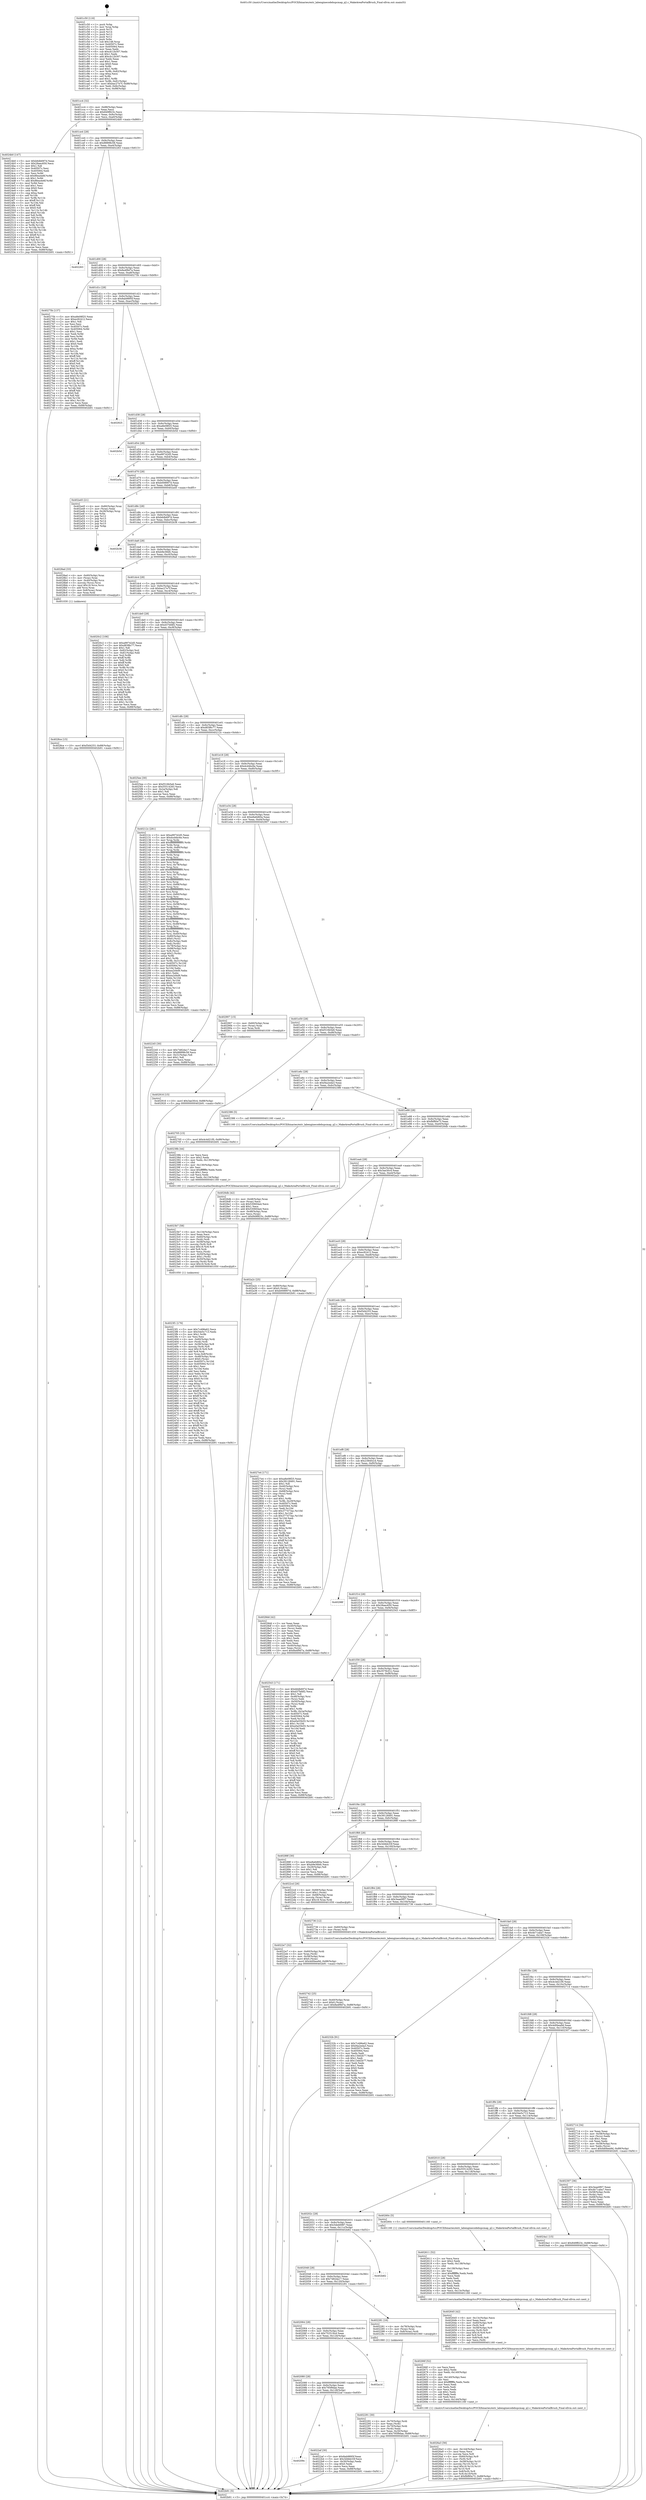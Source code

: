 digraph "0x401c50" {
  label = "0x401c50 (/mnt/c/Users/mathe/Desktop/tcc/POCII/binaries/extr_labenginecodebspcmap_q2.c_MakeAreaPortalBrush_Final-ollvm.out::main(0))"
  labelloc = "t"
  node[shape=record]

  Entry [label="",width=0.3,height=0.3,shape=circle,fillcolor=black,style=filled]
  "0x401cc4" [label="{
     0x401cc4 [32]\l
     | [instrs]\l
     &nbsp;&nbsp;0x401cc4 \<+6\>: mov -0x88(%rbp),%eax\l
     &nbsp;&nbsp;0x401cca \<+2\>: mov %eax,%ecx\l
     &nbsp;&nbsp;0x401ccc \<+6\>: sub $0x849f823c,%ecx\l
     &nbsp;&nbsp;0x401cd2 \<+6\>: mov %eax,-0x9c(%rbp)\l
     &nbsp;&nbsp;0x401cd8 \<+6\>: mov %ecx,-0xa0(%rbp)\l
     &nbsp;&nbsp;0x401cde \<+6\>: je 00000000004024b0 \<main+0x860\>\l
  }"]
  "0x4024b0" [label="{
     0x4024b0 [147]\l
     | [instrs]\l
     &nbsp;&nbsp;0x4024b0 \<+5\>: mov $0xb6db697d,%eax\l
     &nbsp;&nbsp;0x4024b5 \<+5\>: mov $0x28aec650,%ecx\l
     &nbsp;&nbsp;0x4024ba \<+2\>: mov $0x1,%dl\l
     &nbsp;&nbsp;0x4024bc \<+7\>: mov 0x40507c,%esi\l
     &nbsp;&nbsp;0x4024c3 \<+7\>: mov 0x405064,%edi\l
     &nbsp;&nbsp;0x4024ca \<+3\>: mov %esi,%r8d\l
     &nbsp;&nbsp;0x4024cd \<+7\>: sub $0x86ea4e6f,%r8d\l
     &nbsp;&nbsp;0x4024d4 \<+4\>: sub $0x1,%r8d\l
     &nbsp;&nbsp;0x4024d8 \<+7\>: add $0x86ea4e6f,%r8d\l
     &nbsp;&nbsp;0x4024df \<+4\>: imul %r8d,%esi\l
     &nbsp;&nbsp;0x4024e3 \<+3\>: and $0x1,%esi\l
     &nbsp;&nbsp;0x4024e6 \<+3\>: cmp $0x0,%esi\l
     &nbsp;&nbsp;0x4024e9 \<+4\>: sete %r9b\l
     &nbsp;&nbsp;0x4024ed \<+3\>: cmp $0xa,%edi\l
     &nbsp;&nbsp;0x4024f0 \<+4\>: setl %r10b\l
     &nbsp;&nbsp;0x4024f4 \<+3\>: mov %r9b,%r11b\l
     &nbsp;&nbsp;0x4024f7 \<+4\>: xor $0xff,%r11b\l
     &nbsp;&nbsp;0x4024fb \<+3\>: mov %r10b,%bl\l
     &nbsp;&nbsp;0x4024fe \<+3\>: xor $0xff,%bl\l
     &nbsp;&nbsp;0x402501 \<+3\>: xor $0x0,%dl\l
     &nbsp;&nbsp;0x402504 \<+3\>: mov %r11b,%r14b\l
     &nbsp;&nbsp;0x402507 \<+4\>: and $0x0,%r14b\l
     &nbsp;&nbsp;0x40250b \<+3\>: and %dl,%r9b\l
     &nbsp;&nbsp;0x40250e \<+3\>: mov %bl,%r15b\l
     &nbsp;&nbsp;0x402511 \<+4\>: and $0x0,%r15b\l
     &nbsp;&nbsp;0x402515 \<+3\>: and %dl,%r10b\l
     &nbsp;&nbsp;0x402518 \<+3\>: or %r9b,%r14b\l
     &nbsp;&nbsp;0x40251b \<+3\>: or %r10b,%r15b\l
     &nbsp;&nbsp;0x40251e \<+3\>: xor %r15b,%r14b\l
     &nbsp;&nbsp;0x402521 \<+3\>: or %bl,%r11b\l
     &nbsp;&nbsp;0x402524 \<+4\>: xor $0xff,%r11b\l
     &nbsp;&nbsp;0x402528 \<+3\>: or $0x0,%dl\l
     &nbsp;&nbsp;0x40252b \<+3\>: and %dl,%r11b\l
     &nbsp;&nbsp;0x40252e \<+3\>: or %r11b,%r14b\l
     &nbsp;&nbsp;0x402531 \<+4\>: test $0x1,%r14b\l
     &nbsp;&nbsp;0x402535 \<+3\>: cmovne %ecx,%eax\l
     &nbsp;&nbsp;0x402538 \<+6\>: mov %eax,-0x88(%rbp)\l
     &nbsp;&nbsp;0x40253e \<+5\>: jmp 0000000000402b91 \<main+0xf41\>\l
  }"]
  "0x401ce4" [label="{
     0x401ce4 [28]\l
     | [instrs]\l
     &nbsp;&nbsp;0x401ce4 \<+5\>: jmp 0000000000401ce9 \<main+0x99\>\l
     &nbsp;&nbsp;0x401ce9 \<+6\>: mov -0x9c(%rbp),%eax\l
     &nbsp;&nbsp;0x401cef \<+5\>: sub $0x88898c58,%eax\l
     &nbsp;&nbsp;0x401cf4 \<+6\>: mov %eax,-0xa4(%rbp)\l
     &nbsp;&nbsp;0x401cfa \<+6\>: je 0000000000402263 \<main+0x613\>\l
  }"]
  Exit [label="",width=0.3,height=0.3,shape=circle,fillcolor=black,style=filled,peripheries=2]
  "0x402263" [label="{
     0x402263\l
  }", style=dashed]
  "0x401d00" [label="{
     0x401d00 [28]\l
     | [instrs]\l
     &nbsp;&nbsp;0x401d00 \<+5\>: jmp 0000000000401d05 \<main+0xb5\>\l
     &nbsp;&nbsp;0x401d05 \<+6\>: mov -0x9c(%rbp),%eax\l
     &nbsp;&nbsp;0x401d0b \<+5\>: sub $0x8a4f9d7a,%eax\l
     &nbsp;&nbsp;0x401d10 \<+6\>: mov %eax,-0xa8(%rbp)\l
     &nbsp;&nbsp;0x401d16 \<+6\>: je 000000000040275b \<main+0xb0b\>\l
  }"]
  "0x402916" [label="{
     0x402916 [15]\l
     | [instrs]\l
     &nbsp;&nbsp;0x402916 \<+10\>: movl $0x3ae30c4,-0x88(%rbp)\l
     &nbsp;&nbsp;0x402920 \<+5\>: jmp 0000000000402b91 \<main+0xf41\>\l
  }"]
  "0x40275b" [label="{
     0x40275b [137]\l
     | [instrs]\l
     &nbsp;&nbsp;0x40275b \<+5\>: mov $0xa8e08f25,%eax\l
     &nbsp;&nbsp;0x402760 \<+5\>: mov $0xec82412,%ecx\l
     &nbsp;&nbsp;0x402765 \<+2\>: mov $0x1,%dl\l
     &nbsp;&nbsp;0x402767 \<+2\>: xor %esi,%esi\l
     &nbsp;&nbsp;0x402769 \<+7\>: mov 0x40507c,%edi\l
     &nbsp;&nbsp;0x402770 \<+8\>: mov 0x405064,%r8d\l
     &nbsp;&nbsp;0x402778 \<+3\>: sub $0x1,%esi\l
     &nbsp;&nbsp;0x40277b \<+3\>: mov %edi,%r9d\l
     &nbsp;&nbsp;0x40277e \<+3\>: add %esi,%r9d\l
     &nbsp;&nbsp;0x402781 \<+4\>: imul %r9d,%edi\l
     &nbsp;&nbsp;0x402785 \<+3\>: and $0x1,%edi\l
     &nbsp;&nbsp;0x402788 \<+3\>: cmp $0x0,%edi\l
     &nbsp;&nbsp;0x40278b \<+4\>: sete %r10b\l
     &nbsp;&nbsp;0x40278f \<+4\>: cmp $0xa,%r8d\l
     &nbsp;&nbsp;0x402793 \<+4\>: setl %r11b\l
     &nbsp;&nbsp;0x402797 \<+3\>: mov %r10b,%bl\l
     &nbsp;&nbsp;0x40279a \<+3\>: xor $0xff,%bl\l
     &nbsp;&nbsp;0x40279d \<+3\>: mov %r11b,%r14b\l
     &nbsp;&nbsp;0x4027a0 \<+4\>: xor $0xff,%r14b\l
     &nbsp;&nbsp;0x4027a4 \<+3\>: xor $0x0,%dl\l
     &nbsp;&nbsp;0x4027a7 \<+3\>: mov %bl,%r15b\l
     &nbsp;&nbsp;0x4027aa \<+4\>: and $0x0,%r15b\l
     &nbsp;&nbsp;0x4027ae \<+3\>: and %dl,%r10b\l
     &nbsp;&nbsp;0x4027b1 \<+3\>: mov %r14b,%r12b\l
     &nbsp;&nbsp;0x4027b4 \<+4\>: and $0x0,%r12b\l
     &nbsp;&nbsp;0x4027b8 \<+3\>: and %dl,%r11b\l
     &nbsp;&nbsp;0x4027bb \<+3\>: or %r10b,%r15b\l
     &nbsp;&nbsp;0x4027be \<+3\>: or %r11b,%r12b\l
     &nbsp;&nbsp;0x4027c1 \<+3\>: xor %r12b,%r15b\l
     &nbsp;&nbsp;0x4027c4 \<+3\>: or %r14b,%bl\l
     &nbsp;&nbsp;0x4027c7 \<+3\>: xor $0xff,%bl\l
     &nbsp;&nbsp;0x4027ca \<+3\>: or $0x0,%dl\l
     &nbsp;&nbsp;0x4027cd \<+2\>: and %dl,%bl\l
     &nbsp;&nbsp;0x4027cf \<+3\>: or %bl,%r15b\l
     &nbsp;&nbsp;0x4027d2 \<+4\>: test $0x1,%r15b\l
     &nbsp;&nbsp;0x4027d6 \<+3\>: cmovne %ecx,%eax\l
     &nbsp;&nbsp;0x4027d9 \<+6\>: mov %eax,-0x88(%rbp)\l
     &nbsp;&nbsp;0x4027df \<+5\>: jmp 0000000000402b91 \<main+0xf41\>\l
  }"]
  "0x401d1c" [label="{
     0x401d1c [28]\l
     | [instrs]\l
     &nbsp;&nbsp;0x401d1c \<+5\>: jmp 0000000000401d21 \<main+0xd1\>\l
     &nbsp;&nbsp;0x401d21 \<+6\>: mov -0x9c(%rbp),%eax\l
     &nbsp;&nbsp;0x401d27 \<+5\>: sub $0x8ab9895f,%eax\l
     &nbsp;&nbsp;0x401d2c \<+6\>: mov %eax,-0xac(%rbp)\l
     &nbsp;&nbsp;0x401d32 \<+6\>: je 0000000000402925 \<main+0xcd5\>\l
  }"]
  "0x4028ce" [label="{
     0x4028ce [15]\l
     | [instrs]\l
     &nbsp;&nbsp;0x4028ce \<+10\>: movl $0xf3d4253,-0x88(%rbp)\l
     &nbsp;&nbsp;0x4028d8 \<+5\>: jmp 0000000000402b91 \<main+0xf41\>\l
  }"]
  "0x402925" [label="{
     0x402925\l
  }", style=dashed]
  "0x401d38" [label="{
     0x401d38 [28]\l
     | [instrs]\l
     &nbsp;&nbsp;0x401d38 \<+5\>: jmp 0000000000401d3d \<main+0xed\>\l
     &nbsp;&nbsp;0x401d3d \<+6\>: mov -0x9c(%rbp),%eax\l
     &nbsp;&nbsp;0x401d43 \<+5\>: sub $0xa8e08f25,%eax\l
     &nbsp;&nbsp;0x401d48 \<+6\>: mov %eax,-0xb0(%rbp)\l
     &nbsp;&nbsp;0x401d4e \<+6\>: je 0000000000402b5d \<main+0xf0d\>\l
  }"]
  "0x402742" [label="{
     0x402742 [25]\l
     | [instrs]\l
     &nbsp;&nbsp;0x402742 \<+4\>: mov -0x40(%rbp),%rax\l
     &nbsp;&nbsp;0x402746 \<+6\>: movl $0x0,(%rax)\l
     &nbsp;&nbsp;0x40274c \<+10\>: movl $0x8a4f9d7a,-0x88(%rbp)\l
     &nbsp;&nbsp;0x402756 \<+5\>: jmp 0000000000402b91 \<main+0xf41\>\l
  }"]
  "0x402b5d" [label="{
     0x402b5d\l
  }", style=dashed]
  "0x401d54" [label="{
     0x401d54 [28]\l
     | [instrs]\l
     &nbsp;&nbsp;0x401d54 \<+5\>: jmp 0000000000401d59 \<main+0x109\>\l
     &nbsp;&nbsp;0x401d59 \<+6\>: mov -0x9c(%rbp),%eax\l
     &nbsp;&nbsp;0x401d5f \<+5\>: sub $0xa99742d5,%eax\l
     &nbsp;&nbsp;0x401d64 \<+6\>: mov %eax,-0xb4(%rbp)\l
     &nbsp;&nbsp;0x401d6a \<+6\>: je 0000000000402a5a \<main+0xe0a\>\l
  }"]
  "0x4026a3" [label="{
     0x4026a3 [56]\l
     | [instrs]\l
     &nbsp;&nbsp;0x4026a3 \<+6\>: mov -0x144(%rbp),%ecx\l
     &nbsp;&nbsp;0x4026a9 \<+3\>: imul %eax,%ecx\l
     &nbsp;&nbsp;0x4026ac \<+3\>: movslq %ecx,%r8\l
     &nbsp;&nbsp;0x4026af \<+4\>: mov -0x60(%rbp),%r9\l
     &nbsp;&nbsp;0x4026b3 \<+3\>: mov (%r9),%r9\l
     &nbsp;&nbsp;0x4026b6 \<+4\>: mov -0x58(%rbp),%r10\l
     &nbsp;&nbsp;0x4026ba \<+3\>: movslq (%r10),%r10\l
     &nbsp;&nbsp;0x4026bd \<+4\>: imul $0x18,%r10,%r10\l
     &nbsp;&nbsp;0x4026c1 \<+3\>: add %r10,%r9\l
     &nbsp;&nbsp;0x4026c4 \<+4\>: mov 0x8(%r9),%r9\l
     &nbsp;&nbsp;0x4026c8 \<+4\>: mov %r8,0x10(%r9)\l
     &nbsp;&nbsp;0x4026cc \<+10\>: movl $0xfbf80a73,-0x88(%rbp)\l
     &nbsp;&nbsp;0x4026d6 \<+5\>: jmp 0000000000402b91 \<main+0xf41\>\l
  }"]
  "0x402a5a" [label="{
     0x402a5a\l
  }", style=dashed]
  "0x401d70" [label="{
     0x401d70 [28]\l
     | [instrs]\l
     &nbsp;&nbsp;0x401d70 \<+5\>: jmp 0000000000401d75 \<main+0x125\>\l
     &nbsp;&nbsp;0x401d75 \<+6\>: mov -0x9c(%rbp),%eax\l
     &nbsp;&nbsp;0x401d7b \<+5\>: sub $0xb008907d,%eax\l
     &nbsp;&nbsp;0x401d80 \<+6\>: mov %eax,-0xb8(%rbp)\l
     &nbsp;&nbsp;0x401d86 \<+6\>: je 0000000000402a45 \<main+0xdf5\>\l
  }"]
  "0x40266f" [label="{
     0x40266f [52]\l
     | [instrs]\l
     &nbsp;&nbsp;0x40266f \<+2\>: xor %ecx,%ecx\l
     &nbsp;&nbsp;0x402671 \<+5\>: mov $0x2,%edx\l
     &nbsp;&nbsp;0x402676 \<+6\>: mov %edx,-0x140(%rbp)\l
     &nbsp;&nbsp;0x40267c \<+1\>: cltd\l
     &nbsp;&nbsp;0x40267d \<+6\>: mov -0x140(%rbp),%esi\l
     &nbsp;&nbsp;0x402683 \<+2\>: idiv %esi\l
     &nbsp;&nbsp;0x402685 \<+6\>: imul $0xfffffffe,%edx,%edx\l
     &nbsp;&nbsp;0x40268b \<+2\>: mov %ecx,%edi\l
     &nbsp;&nbsp;0x40268d \<+2\>: sub %edx,%edi\l
     &nbsp;&nbsp;0x40268f \<+2\>: mov %ecx,%edx\l
     &nbsp;&nbsp;0x402691 \<+3\>: sub $0x1,%edx\l
     &nbsp;&nbsp;0x402694 \<+2\>: add %edx,%edi\l
     &nbsp;&nbsp;0x402696 \<+2\>: sub %edi,%ecx\l
     &nbsp;&nbsp;0x402698 \<+6\>: mov %ecx,-0x144(%rbp)\l
     &nbsp;&nbsp;0x40269e \<+5\>: call 0000000000401160 \<next_i\>\l
     | [calls]\l
     &nbsp;&nbsp;0x401160 \{1\} (/mnt/c/Users/mathe/Desktop/tcc/POCII/binaries/extr_labenginecodebspcmap_q2.c_MakeAreaPortalBrush_Final-ollvm.out::next_i)\l
  }"]
  "0x402a45" [label="{
     0x402a45 [21]\l
     | [instrs]\l
     &nbsp;&nbsp;0x402a45 \<+4\>: mov -0x80(%rbp),%rax\l
     &nbsp;&nbsp;0x402a49 \<+2\>: mov (%rax),%eax\l
     &nbsp;&nbsp;0x402a4b \<+4\>: lea -0x28(%rbp),%rsp\l
     &nbsp;&nbsp;0x402a4f \<+1\>: pop %rbx\l
     &nbsp;&nbsp;0x402a50 \<+2\>: pop %r12\l
     &nbsp;&nbsp;0x402a52 \<+2\>: pop %r13\l
     &nbsp;&nbsp;0x402a54 \<+2\>: pop %r14\l
     &nbsp;&nbsp;0x402a56 \<+2\>: pop %r15\l
     &nbsp;&nbsp;0x402a58 \<+1\>: pop %rbp\l
     &nbsp;&nbsp;0x402a59 \<+1\>: ret\l
  }"]
  "0x401d8c" [label="{
     0x401d8c [28]\l
     | [instrs]\l
     &nbsp;&nbsp;0x401d8c \<+5\>: jmp 0000000000401d91 \<main+0x141\>\l
     &nbsp;&nbsp;0x401d91 \<+6\>: mov -0x9c(%rbp),%eax\l
     &nbsp;&nbsp;0x401d97 \<+5\>: sub $0xb6db697d,%eax\l
     &nbsp;&nbsp;0x401d9c \<+6\>: mov %eax,-0xbc(%rbp)\l
     &nbsp;&nbsp;0x401da2 \<+6\>: je 0000000000402b38 \<main+0xee8\>\l
  }"]
  "0x402645" [label="{
     0x402645 [42]\l
     | [instrs]\l
     &nbsp;&nbsp;0x402645 \<+6\>: mov -0x13c(%rbp),%ecx\l
     &nbsp;&nbsp;0x40264b \<+3\>: imul %eax,%ecx\l
     &nbsp;&nbsp;0x40264e \<+4\>: mov -0x60(%rbp),%r8\l
     &nbsp;&nbsp;0x402652 \<+3\>: mov (%r8),%r8\l
     &nbsp;&nbsp;0x402655 \<+4\>: mov -0x58(%rbp),%r9\l
     &nbsp;&nbsp;0x402659 \<+3\>: movslq (%r9),%r9\l
     &nbsp;&nbsp;0x40265c \<+4\>: imul $0x18,%r9,%r9\l
     &nbsp;&nbsp;0x402660 \<+3\>: add %r9,%r8\l
     &nbsp;&nbsp;0x402663 \<+4\>: mov 0x8(%r8),%r8\l
     &nbsp;&nbsp;0x402667 \<+3\>: mov %ecx,(%r8)\l
     &nbsp;&nbsp;0x40266a \<+5\>: call 0000000000401160 \<next_i\>\l
     | [calls]\l
     &nbsp;&nbsp;0x401160 \{1\} (/mnt/c/Users/mathe/Desktop/tcc/POCII/binaries/extr_labenginecodebspcmap_q2.c_MakeAreaPortalBrush_Final-ollvm.out::next_i)\l
  }"]
  "0x402b38" [label="{
     0x402b38\l
  }", style=dashed]
  "0x401da8" [label="{
     0x401da8 [28]\l
     | [instrs]\l
     &nbsp;&nbsp;0x401da8 \<+5\>: jmp 0000000000401dad \<main+0x15d\>\l
     &nbsp;&nbsp;0x401dad \<+6\>: mov -0x9c(%rbp),%eax\l
     &nbsp;&nbsp;0x401db3 \<+5\>: sub $0xb9e36bfc,%eax\l
     &nbsp;&nbsp;0x401db8 \<+6\>: mov %eax,-0xc0(%rbp)\l
     &nbsp;&nbsp;0x401dbe \<+6\>: je 00000000004028ad \<main+0xc5d\>\l
  }"]
  "0x402611" [label="{
     0x402611 [52]\l
     | [instrs]\l
     &nbsp;&nbsp;0x402611 \<+2\>: xor %ecx,%ecx\l
     &nbsp;&nbsp;0x402613 \<+5\>: mov $0x2,%edx\l
     &nbsp;&nbsp;0x402618 \<+6\>: mov %edx,-0x138(%rbp)\l
     &nbsp;&nbsp;0x40261e \<+1\>: cltd\l
     &nbsp;&nbsp;0x40261f \<+6\>: mov -0x138(%rbp),%esi\l
     &nbsp;&nbsp;0x402625 \<+2\>: idiv %esi\l
     &nbsp;&nbsp;0x402627 \<+6\>: imul $0xfffffffe,%edx,%edx\l
     &nbsp;&nbsp;0x40262d \<+2\>: mov %ecx,%edi\l
     &nbsp;&nbsp;0x40262f \<+2\>: sub %edx,%edi\l
     &nbsp;&nbsp;0x402631 \<+2\>: mov %ecx,%edx\l
     &nbsp;&nbsp;0x402633 \<+3\>: sub $0x1,%edx\l
     &nbsp;&nbsp;0x402636 \<+2\>: add %edx,%edi\l
     &nbsp;&nbsp;0x402638 \<+2\>: sub %edi,%ecx\l
     &nbsp;&nbsp;0x40263a \<+6\>: mov %ecx,-0x13c(%rbp)\l
     &nbsp;&nbsp;0x402640 \<+5\>: call 0000000000401160 \<next_i\>\l
     | [calls]\l
     &nbsp;&nbsp;0x401160 \{1\} (/mnt/c/Users/mathe/Desktop/tcc/POCII/binaries/extr_labenginecodebspcmap_q2.c_MakeAreaPortalBrush_Final-ollvm.out::next_i)\l
  }"]
  "0x4028ad" [label="{
     0x4028ad [33]\l
     | [instrs]\l
     &nbsp;&nbsp;0x4028ad \<+4\>: mov -0x60(%rbp),%rax\l
     &nbsp;&nbsp;0x4028b1 \<+3\>: mov (%rax),%rax\l
     &nbsp;&nbsp;0x4028b4 \<+4\>: mov -0x40(%rbp),%rcx\l
     &nbsp;&nbsp;0x4028b8 \<+3\>: movslq (%rcx),%rcx\l
     &nbsp;&nbsp;0x4028bb \<+4\>: imul $0x18,%rcx,%rcx\l
     &nbsp;&nbsp;0x4028bf \<+3\>: add %rcx,%rax\l
     &nbsp;&nbsp;0x4028c2 \<+4\>: mov 0x8(%rax),%rax\l
     &nbsp;&nbsp;0x4028c6 \<+3\>: mov %rax,%rdi\l
     &nbsp;&nbsp;0x4028c9 \<+5\>: call 0000000000401030 \<free@plt\>\l
     | [calls]\l
     &nbsp;&nbsp;0x401030 \{1\} (unknown)\l
  }"]
  "0x401dc4" [label="{
     0x401dc4 [28]\l
     | [instrs]\l
     &nbsp;&nbsp;0x401dc4 \<+5\>: jmp 0000000000401dc9 \<main+0x179\>\l
     &nbsp;&nbsp;0x401dc9 \<+6\>: mov -0x9c(%rbp),%eax\l
     &nbsp;&nbsp;0x401dcf \<+5\>: sub $0xbac27e7f,%eax\l
     &nbsp;&nbsp;0x401dd4 \<+6\>: mov %eax,-0xc4(%rbp)\l
     &nbsp;&nbsp;0x401dda \<+6\>: je 00000000004020c2 \<main+0x472\>\l
  }"]
  "0x4023f1" [label="{
     0x4023f1 [176]\l
     | [instrs]\l
     &nbsp;&nbsp;0x4023f1 \<+5\>: mov $0x7c496e62,%ecx\l
     &nbsp;&nbsp;0x4023f6 \<+5\>: mov $0x54e5c713,%edx\l
     &nbsp;&nbsp;0x4023fb \<+3\>: mov $0x1,%r9b\l
     &nbsp;&nbsp;0x4023fe \<+2\>: xor %esi,%esi\l
     &nbsp;&nbsp;0x402400 \<+4\>: mov -0x60(%rbp),%rdi\l
     &nbsp;&nbsp;0x402404 \<+3\>: mov (%rdi),%rdi\l
     &nbsp;&nbsp;0x402407 \<+4\>: mov -0x58(%rbp),%r8\l
     &nbsp;&nbsp;0x40240b \<+3\>: movslq (%r8),%r8\l
     &nbsp;&nbsp;0x40240e \<+4\>: imul $0x18,%r8,%r8\l
     &nbsp;&nbsp;0x402412 \<+3\>: add %r8,%rdi\l
     &nbsp;&nbsp;0x402415 \<+4\>: mov %rax,0x8(%rdi)\l
     &nbsp;&nbsp;0x402419 \<+4\>: mov -0x48(%rbp),%rax\l
     &nbsp;&nbsp;0x40241d \<+6\>: movl $0x0,(%rax)\l
     &nbsp;&nbsp;0x402423 \<+8\>: mov 0x40507c,%r10d\l
     &nbsp;&nbsp;0x40242b \<+8\>: mov 0x405064,%r11d\l
     &nbsp;&nbsp;0x402433 \<+3\>: sub $0x1,%esi\l
     &nbsp;&nbsp;0x402436 \<+3\>: mov %r10d,%ebx\l
     &nbsp;&nbsp;0x402439 \<+2\>: add %esi,%ebx\l
     &nbsp;&nbsp;0x40243b \<+4\>: imul %ebx,%r10d\l
     &nbsp;&nbsp;0x40243f \<+4\>: and $0x1,%r10d\l
     &nbsp;&nbsp;0x402443 \<+4\>: cmp $0x0,%r10d\l
     &nbsp;&nbsp;0x402447 \<+4\>: sete %r14b\l
     &nbsp;&nbsp;0x40244b \<+4\>: cmp $0xa,%r11d\l
     &nbsp;&nbsp;0x40244f \<+4\>: setl %r15b\l
     &nbsp;&nbsp;0x402453 \<+3\>: mov %r14b,%r12b\l
     &nbsp;&nbsp;0x402456 \<+4\>: xor $0xff,%r12b\l
     &nbsp;&nbsp;0x40245a \<+3\>: mov %r15b,%r13b\l
     &nbsp;&nbsp;0x40245d \<+4\>: xor $0xff,%r13b\l
     &nbsp;&nbsp;0x402461 \<+4\>: xor $0x1,%r9b\l
     &nbsp;&nbsp;0x402465 \<+3\>: mov %r12b,%al\l
     &nbsp;&nbsp;0x402468 \<+2\>: and $0xff,%al\l
     &nbsp;&nbsp;0x40246a \<+3\>: and %r9b,%r14b\l
     &nbsp;&nbsp;0x40246d \<+3\>: mov %r13b,%sil\l
     &nbsp;&nbsp;0x402470 \<+4\>: and $0xff,%sil\l
     &nbsp;&nbsp;0x402474 \<+3\>: and %r9b,%r15b\l
     &nbsp;&nbsp;0x402477 \<+3\>: or %r14b,%al\l
     &nbsp;&nbsp;0x40247a \<+3\>: or %r15b,%sil\l
     &nbsp;&nbsp;0x40247d \<+3\>: xor %sil,%al\l
     &nbsp;&nbsp;0x402480 \<+3\>: or %r13b,%r12b\l
     &nbsp;&nbsp;0x402483 \<+4\>: xor $0xff,%r12b\l
     &nbsp;&nbsp;0x402487 \<+4\>: or $0x1,%r9b\l
     &nbsp;&nbsp;0x40248b \<+3\>: and %r9b,%r12b\l
     &nbsp;&nbsp;0x40248e \<+3\>: or %r12b,%al\l
     &nbsp;&nbsp;0x402491 \<+2\>: test $0x1,%al\l
     &nbsp;&nbsp;0x402493 \<+3\>: cmovne %edx,%ecx\l
     &nbsp;&nbsp;0x402496 \<+6\>: mov %ecx,-0x88(%rbp)\l
     &nbsp;&nbsp;0x40249c \<+5\>: jmp 0000000000402b91 \<main+0xf41\>\l
  }"]
  "0x4020c2" [label="{
     0x4020c2 [106]\l
     | [instrs]\l
     &nbsp;&nbsp;0x4020c2 \<+5\>: mov $0xa99742d5,%eax\l
     &nbsp;&nbsp;0x4020c7 \<+5\>: mov $0xd83f6c77,%ecx\l
     &nbsp;&nbsp;0x4020cc \<+2\>: mov $0x1,%dl\l
     &nbsp;&nbsp;0x4020ce \<+7\>: mov -0x82(%rbp),%sil\l
     &nbsp;&nbsp;0x4020d5 \<+7\>: mov -0x81(%rbp),%dil\l
     &nbsp;&nbsp;0x4020dc \<+3\>: mov %sil,%r8b\l
     &nbsp;&nbsp;0x4020df \<+4\>: xor $0xff,%r8b\l
     &nbsp;&nbsp;0x4020e3 \<+3\>: mov %dil,%r9b\l
     &nbsp;&nbsp;0x4020e6 \<+4\>: xor $0xff,%r9b\l
     &nbsp;&nbsp;0x4020ea \<+3\>: xor $0x0,%dl\l
     &nbsp;&nbsp;0x4020ed \<+3\>: mov %r8b,%r10b\l
     &nbsp;&nbsp;0x4020f0 \<+4\>: and $0x0,%r10b\l
     &nbsp;&nbsp;0x4020f4 \<+3\>: and %dl,%sil\l
     &nbsp;&nbsp;0x4020f7 \<+3\>: mov %r9b,%r11b\l
     &nbsp;&nbsp;0x4020fa \<+4\>: and $0x0,%r11b\l
     &nbsp;&nbsp;0x4020fe \<+3\>: and %dl,%dil\l
     &nbsp;&nbsp;0x402101 \<+3\>: or %sil,%r10b\l
     &nbsp;&nbsp;0x402104 \<+3\>: or %dil,%r11b\l
     &nbsp;&nbsp;0x402107 \<+3\>: xor %r11b,%r10b\l
     &nbsp;&nbsp;0x40210a \<+3\>: or %r9b,%r8b\l
     &nbsp;&nbsp;0x40210d \<+4\>: xor $0xff,%r8b\l
     &nbsp;&nbsp;0x402111 \<+3\>: or $0x0,%dl\l
     &nbsp;&nbsp;0x402114 \<+3\>: and %dl,%r8b\l
     &nbsp;&nbsp;0x402117 \<+3\>: or %r8b,%r10b\l
     &nbsp;&nbsp;0x40211a \<+4\>: test $0x1,%r10b\l
     &nbsp;&nbsp;0x40211e \<+3\>: cmovne %ecx,%eax\l
     &nbsp;&nbsp;0x402121 \<+6\>: mov %eax,-0x88(%rbp)\l
     &nbsp;&nbsp;0x402127 \<+5\>: jmp 0000000000402b91 \<main+0xf41\>\l
  }"]
  "0x401de0" [label="{
     0x401de0 [28]\l
     | [instrs]\l
     &nbsp;&nbsp;0x401de0 \<+5\>: jmp 0000000000401de5 \<main+0x195\>\l
     &nbsp;&nbsp;0x401de5 \<+6\>: mov -0x9c(%rbp),%eax\l
     &nbsp;&nbsp;0x401deb \<+5\>: sub $0xd37bfdf2,%eax\l
     &nbsp;&nbsp;0x401df0 \<+6\>: mov %eax,-0xc8(%rbp)\l
     &nbsp;&nbsp;0x401df6 \<+6\>: je 00000000004025ee \<main+0x99e\>\l
  }"]
  "0x402b91" [label="{
     0x402b91 [5]\l
     | [instrs]\l
     &nbsp;&nbsp;0x402b91 \<+5\>: jmp 0000000000401cc4 \<main+0x74\>\l
  }"]
  "0x401c50" [label="{
     0x401c50 [116]\l
     | [instrs]\l
     &nbsp;&nbsp;0x401c50 \<+1\>: push %rbp\l
     &nbsp;&nbsp;0x401c51 \<+3\>: mov %rsp,%rbp\l
     &nbsp;&nbsp;0x401c54 \<+2\>: push %r15\l
     &nbsp;&nbsp;0x401c56 \<+2\>: push %r14\l
     &nbsp;&nbsp;0x401c58 \<+2\>: push %r13\l
     &nbsp;&nbsp;0x401c5a \<+2\>: push %r12\l
     &nbsp;&nbsp;0x401c5c \<+1\>: push %rbx\l
     &nbsp;&nbsp;0x401c5d \<+7\>: sub $0x148,%rsp\l
     &nbsp;&nbsp;0x401c64 \<+7\>: mov 0x40507c,%eax\l
     &nbsp;&nbsp;0x401c6b \<+7\>: mov 0x405064,%ecx\l
     &nbsp;&nbsp;0x401c72 \<+2\>: mov %eax,%edx\l
     &nbsp;&nbsp;0x401c74 \<+6\>: sub $0xcb12b307,%edx\l
     &nbsp;&nbsp;0x401c7a \<+3\>: sub $0x1,%edx\l
     &nbsp;&nbsp;0x401c7d \<+6\>: add $0xcb12b307,%edx\l
     &nbsp;&nbsp;0x401c83 \<+3\>: imul %edx,%eax\l
     &nbsp;&nbsp;0x401c86 \<+3\>: and $0x1,%eax\l
     &nbsp;&nbsp;0x401c89 \<+3\>: cmp $0x0,%eax\l
     &nbsp;&nbsp;0x401c8c \<+4\>: sete %r8b\l
     &nbsp;&nbsp;0x401c90 \<+4\>: and $0x1,%r8b\l
     &nbsp;&nbsp;0x401c94 \<+7\>: mov %r8b,-0x82(%rbp)\l
     &nbsp;&nbsp;0x401c9b \<+3\>: cmp $0xa,%ecx\l
     &nbsp;&nbsp;0x401c9e \<+4\>: setl %r8b\l
     &nbsp;&nbsp;0x401ca2 \<+4\>: and $0x1,%r8b\l
     &nbsp;&nbsp;0x401ca6 \<+7\>: mov %r8b,-0x81(%rbp)\l
     &nbsp;&nbsp;0x401cad \<+10\>: movl $0xbac27e7f,-0x88(%rbp)\l
     &nbsp;&nbsp;0x401cb7 \<+6\>: mov %edi,-0x8c(%rbp)\l
     &nbsp;&nbsp;0x401cbd \<+7\>: mov %rsi,-0x98(%rbp)\l
  }"]
  "0x4023b7" [label="{
     0x4023b7 [58]\l
     | [instrs]\l
     &nbsp;&nbsp;0x4023b7 \<+6\>: mov -0x134(%rbp),%ecx\l
     &nbsp;&nbsp;0x4023bd \<+3\>: imul %eax,%ecx\l
     &nbsp;&nbsp;0x4023c0 \<+4\>: mov -0x60(%rbp),%rdi\l
     &nbsp;&nbsp;0x4023c4 \<+3\>: mov (%rdi),%rdi\l
     &nbsp;&nbsp;0x4023c7 \<+4\>: mov -0x58(%rbp),%r8\l
     &nbsp;&nbsp;0x4023cb \<+3\>: movslq (%r8),%r8\l
     &nbsp;&nbsp;0x4023ce \<+4\>: imul $0x18,%r8,%r8\l
     &nbsp;&nbsp;0x4023d2 \<+3\>: add %r8,%rdi\l
     &nbsp;&nbsp;0x4023d5 \<+2\>: mov %ecx,(%rdi)\l
     &nbsp;&nbsp;0x4023d7 \<+4\>: mov -0x50(%rbp),%rdi\l
     &nbsp;&nbsp;0x4023db \<+6\>: movl $0x1,(%rdi)\l
     &nbsp;&nbsp;0x4023e1 \<+4\>: mov -0x50(%rbp),%rdi\l
     &nbsp;&nbsp;0x4023e5 \<+3\>: movslq (%rdi),%rdi\l
     &nbsp;&nbsp;0x4023e8 \<+4\>: imul $0x18,%rdi,%rdi\l
     &nbsp;&nbsp;0x4023ec \<+5\>: call 0000000000401050 \<malloc@plt\>\l
     | [calls]\l
     &nbsp;&nbsp;0x401050 \{1\} (unknown)\l
  }"]
  "0x4025ee" [label="{
     0x4025ee [30]\l
     | [instrs]\l
     &nbsp;&nbsp;0x4025ee \<+5\>: mov $0xf316b5e6,%eax\l
     &nbsp;&nbsp;0x4025f3 \<+5\>: mov $0x55514283,%ecx\l
     &nbsp;&nbsp;0x4025f8 \<+3\>: mov -0x2a(%rbp),%dl\l
     &nbsp;&nbsp;0x4025fb \<+3\>: test $0x1,%dl\l
     &nbsp;&nbsp;0x4025fe \<+3\>: cmovne %ecx,%eax\l
     &nbsp;&nbsp;0x402601 \<+6\>: mov %eax,-0x88(%rbp)\l
     &nbsp;&nbsp;0x402607 \<+5\>: jmp 0000000000402b91 \<main+0xf41\>\l
  }"]
  "0x401dfc" [label="{
     0x401dfc [28]\l
     | [instrs]\l
     &nbsp;&nbsp;0x401dfc \<+5\>: jmp 0000000000401e01 \<main+0x1b1\>\l
     &nbsp;&nbsp;0x401e01 \<+6\>: mov -0x9c(%rbp),%eax\l
     &nbsp;&nbsp;0x401e07 \<+5\>: sub $0xd83f6c77,%eax\l
     &nbsp;&nbsp;0x401e0c \<+6\>: mov %eax,-0xcc(%rbp)\l
     &nbsp;&nbsp;0x401e12 \<+6\>: je 000000000040212c \<main+0x4dc\>\l
  }"]
  "0x40238b" [label="{
     0x40238b [44]\l
     | [instrs]\l
     &nbsp;&nbsp;0x40238b \<+2\>: xor %ecx,%ecx\l
     &nbsp;&nbsp;0x40238d \<+5\>: mov $0x2,%edx\l
     &nbsp;&nbsp;0x402392 \<+6\>: mov %edx,-0x130(%rbp)\l
     &nbsp;&nbsp;0x402398 \<+1\>: cltd\l
     &nbsp;&nbsp;0x402399 \<+6\>: mov -0x130(%rbp),%esi\l
     &nbsp;&nbsp;0x40239f \<+2\>: idiv %esi\l
     &nbsp;&nbsp;0x4023a1 \<+6\>: imul $0xfffffffe,%edx,%edx\l
     &nbsp;&nbsp;0x4023a7 \<+3\>: sub $0x1,%ecx\l
     &nbsp;&nbsp;0x4023aa \<+2\>: sub %ecx,%edx\l
     &nbsp;&nbsp;0x4023ac \<+6\>: mov %edx,-0x134(%rbp)\l
     &nbsp;&nbsp;0x4023b2 \<+5\>: call 0000000000401160 \<next_i\>\l
     | [calls]\l
     &nbsp;&nbsp;0x401160 \{1\} (/mnt/c/Users/mathe/Desktop/tcc/POCII/binaries/extr_labenginecodebspcmap_q2.c_MakeAreaPortalBrush_Final-ollvm.out::next_i)\l
  }"]
  "0x40212c" [label="{
     0x40212c [281]\l
     | [instrs]\l
     &nbsp;&nbsp;0x40212c \<+5\>: mov $0xa99742d5,%eax\l
     &nbsp;&nbsp;0x402131 \<+5\>: mov $0xdcd4bc6e,%ecx\l
     &nbsp;&nbsp;0x402136 \<+3\>: mov %rsp,%rdx\l
     &nbsp;&nbsp;0x402139 \<+4\>: add $0xfffffffffffffff0,%rdx\l
     &nbsp;&nbsp;0x40213d \<+3\>: mov %rdx,%rsp\l
     &nbsp;&nbsp;0x402140 \<+4\>: mov %rdx,-0x80(%rbp)\l
     &nbsp;&nbsp;0x402144 \<+3\>: mov %rsp,%rdx\l
     &nbsp;&nbsp;0x402147 \<+4\>: add $0xfffffffffffffff0,%rdx\l
     &nbsp;&nbsp;0x40214b \<+3\>: mov %rdx,%rsp\l
     &nbsp;&nbsp;0x40214e \<+3\>: mov %rsp,%rsi\l
     &nbsp;&nbsp;0x402151 \<+4\>: add $0xfffffffffffffff0,%rsi\l
     &nbsp;&nbsp;0x402155 \<+3\>: mov %rsi,%rsp\l
     &nbsp;&nbsp;0x402158 \<+4\>: mov %rsi,-0x78(%rbp)\l
     &nbsp;&nbsp;0x40215c \<+3\>: mov %rsp,%rsi\l
     &nbsp;&nbsp;0x40215f \<+4\>: add $0xfffffffffffffff0,%rsi\l
     &nbsp;&nbsp;0x402163 \<+3\>: mov %rsi,%rsp\l
     &nbsp;&nbsp;0x402166 \<+4\>: mov %rsi,-0x70(%rbp)\l
     &nbsp;&nbsp;0x40216a \<+3\>: mov %rsp,%rsi\l
     &nbsp;&nbsp;0x40216d \<+4\>: add $0xfffffffffffffff0,%rsi\l
     &nbsp;&nbsp;0x402171 \<+3\>: mov %rsi,%rsp\l
     &nbsp;&nbsp;0x402174 \<+4\>: mov %rsi,-0x68(%rbp)\l
     &nbsp;&nbsp;0x402178 \<+3\>: mov %rsp,%rsi\l
     &nbsp;&nbsp;0x40217b \<+4\>: add $0xfffffffffffffff0,%rsi\l
     &nbsp;&nbsp;0x40217f \<+3\>: mov %rsi,%rsp\l
     &nbsp;&nbsp;0x402182 \<+4\>: mov %rsi,-0x60(%rbp)\l
     &nbsp;&nbsp;0x402186 \<+3\>: mov %rsp,%rsi\l
     &nbsp;&nbsp;0x402189 \<+4\>: add $0xfffffffffffffff0,%rsi\l
     &nbsp;&nbsp;0x40218d \<+3\>: mov %rsi,%rsp\l
     &nbsp;&nbsp;0x402190 \<+4\>: mov %rsi,-0x58(%rbp)\l
     &nbsp;&nbsp;0x402194 \<+3\>: mov %rsp,%rsi\l
     &nbsp;&nbsp;0x402197 \<+4\>: add $0xfffffffffffffff0,%rsi\l
     &nbsp;&nbsp;0x40219b \<+3\>: mov %rsi,%rsp\l
     &nbsp;&nbsp;0x40219e \<+4\>: mov %rsi,-0x50(%rbp)\l
     &nbsp;&nbsp;0x4021a2 \<+3\>: mov %rsp,%rsi\l
     &nbsp;&nbsp;0x4021a5 \<+4\>: add $0xfffffffffffffff0,%rsi\l
     &nbsp;&nbsp;0x4021a9 \<+3\>: mov %rsi,%rsp\l
     &nbsp;&nbsp;0x4021ac \<+4\>: mov %rsi,-0x48(%rbp)\l
     &nbsp;&nbsp;0x4021b0 \<+3\>: mov %rsp,%rsi\l
     &nbsp;&nbsp;0x4021b3 \<+4\>: add $0xfffffffffffffff0,%rsi\l
     &nbsp;&nbsp;0x4021b7 \<+3\>: mov %rsi,%rsp\l
     &nbsp;&nbsp;0x4021ba \<+4\>: mov %rsi,-0x40(%rbp)\l
     &nbsp;&nbsp;0x4021be \<+4\>: mov -0x80(%rbp),%rsi\l
     &nbsp;&nbsp;0x4021c2 \<+6\>: movl $0x0,(%rsi)\l
     &nbsp;&nbsp;0x4021c8 \<+6\>: mov -0x8c(%rbp),%edi\l
     &nbsp;&nbsp;0x4021ce \<+2\>: mov %edi,(%rdx)\l
     &nbsp;&nbsp;0x4021d0 \<+4\>: mov -0x78(%rbp),%rsi\l
     &nbsp;&nbsp;0x4021d4 \<+7\>: mov -0x98(%rbp),%r8\l
     &nbsp;&nbsp;0x4021db \<+3\>: mov %r8,(%rsi)\l
     &nbsp;&nbsp;0x4021de \<+3\>: cmpl $0x2,(%rdx)\l
     &nbsp;&nbsp;0x4021e1 \<+4\>: setne %r9b\l
     &nbsp;&nbsp;0x4021e5 \<+4\>: and $0x1,%r9b\l
     &nbsp;&nbsp;0x4021e9 \<+4\>: mov %r9b,-0x31(%rbp)\l
     &nbsp;&nbsp;0x4021ed \<+8\>: mov 0x40507c,%r10d\l
     &nbsp;&nbsp;0x4021f5 \<+8\>: mov 0x405064,%r11d\l
     &nbsp;&nbsp;0x4021fd \<+3\>: mov %r10d,%ebx\l
     &nbsp;&nbsp;0x402200 \<+6\>: sub $0xea2d4d9,%ebx\l
     &nbsp;&nbsp;0x402206 \<+3\>: sub $0x1,%ebx\l
     &nbsp;&nbsp;0x402209 \<+6\>: add $0xea2d4d9,%ebx\l
     &nbsp;&nbsp;0x40220f \<+4\>: imul %ebx,%r10d\l
     &nbsp;&nbsp;0x402213 \<+4\>: and $0x1,%r10d\l
     &nbsp;&nbsp;0x402217 \<+4\>: cmp $0x0,%r10d\l
     &nbsp;&nbsp;0x40221b \<+4\>: sete %r9b\l
     &nbsp;&nbsp;0x40221f \<+4\>: cmp $0xa,%r11d\l
     &nbsp;&nbsp;0x402223 \<+4\>: setl %r14b\l
     &nbsp;&nbsp;0x402227 \<+3\>: mov %r9b,%r15b\l
     &nbsp;&nbsp;0x40222a \<+3\>: and %r14b,%r15b\l
     &nbsp;&nbsp;0x40222d \<+3\>: xor %r14b,%r9b\l
     &nbsp;&nbsp;0x402230 \<+3\>: or %r9b,%r15b\l
     &nbsp;&nbsp;0x402233 \<+4\>: test $0x1,%r15b\l
     &nbsp;&nbsp;0x402237 \<+3\>: cmovne %ecx,%eax\l
     &nbsp;&nbsp;0x40223a \<+6\>: mov %eax,-0x88(%rbp)\l
     &nbsp;&nbsp;0x402240 \<+5\>: jmp 0000000000402b91 \<main+0xf41\>\l
  }"]
  "0x401e18" [label="{
     0x401e18 [28]\l
     | [instrs]\l
     &nbsp;&nbsp;0x401e18 \<+5\>: jmp 0000000000401e1d \<main+0x1cd\>\l
     &nbsp;&nbsp;0x401e1d \<+6\>: mov -0x9c(%rbp),%eax\l
     &nbsp;&nbsp;0x401e23 \<+5\>: sub $0xdcd4bc6e,%eax\l
     &nbsp;&nbsp;0x401e28 \<+6\>: mov %eax,-0xd0(%rbp)\l
     &nbsp;&nbsp;0x401e2e \<+6\>: je 0000000000402245 \<main+0x5f5\>\l
  }"]
  "0x4022e7" [label="{
     0x4022e7 [32]\l
     | [instrs]\l
     &nbsp;&nbsp;0x4022e7 \<+4\>: mov -0x60(%rbp),%rdi\l
     &nbsp;&nbsp;0x4022eb \<+3\>: mov %rax,(%rdi)\l
     &nbsp;&nbsp;0x4022ee \<+4\>: mov -0x58(%rbp),%rax\l
     &nbsp;&nbsp;0x4022f2 \<+6\>: movl $0x0,(%rax)\l
     &nbsp;&nbsp;0x4022f8 \<+10\>: movl $0x4d0bea9d,-0x88(%rbp)\l
     &nbsp;&nbsp;0x402302 \<+5\>: jmp 0000000000402b91 \<main+0xf41\>\l
  }"]
  "0x40209c" [label="{
     0x40209c\l
  }", style=dashed]
  "0x402245" [label="{
     0x402245 [30]\l
     | [instrs]\l
     &nbsp;&nbsp;0x402245 \<+5\>: mov $0x7482da17,%eax\l
     &nbsp;&nbsp;0x40224a \<+5\>: mov $0x88898c58,%ecx\l
     &nbsp;&nbsp;0x40224f \<+3\>: mov -0x31(%rbp),%dl\l
     &nbsp;&nbsp;0x402252 \<+3\>: test $0x1,%dl\l
     &nbsp;&nbsp;0x402255 \<+3\>: cmovne %ecx,%eax\l
     &nbsp;&nbsp;0x402258 \<+6\>: mov %eax,-0x88(%rbp)\l
     &nbsp;&nbsp;0x40225e \<+5\>: jmp 0000000000402b91 \<main+0xf41\>\l
  }"]
  "0x401e34" [label="{
     0x401e34 [28]\l
     | [instrs]\l
     &nbsp;&nbsp;0x401e34 \<+5\>: jmp 0000000000401e39 \<main+0x1e9\>\l
     &nbsp;&nbsp;0x401e39 \<+6\>: mov -0x9c(%rbp),%eax\l
     &nbsp;&nbsp;0x401e3f \<+5\>: sub $0xe8a6d60a,%eax\l
     &nbsp;&nbsp;0x401e44 \<+6\>: mov %eax,-0xd4(%rbp)\l
     &nbsp;&nbsp;0x401e4a \<+6\>: je 0000000000402907 \<main+0xcb7\>\l
  }"]
  "0x4022af" [label="{
     0x4022af [30]\l
     | [instrs]\l
     &nbsp;&nbsp;0x4022af \<+5\>: mov $0x8ab9895f,%eax\l
     &nbsp;&nbsp;0x4022b4 \<+5\>: mov $0x3d4bb33f,%ecx\l
     &nbsp;&nbsp;0x4022b9 \<+3\>: mov -0x30(%rbp),%edx\l
     &nbsp;&nbsp;0x4022bc \<+3\>: cmp $0x0,%edx\l
     &nbsp;&nbsp;0x4022bf \<+3\>: cmove %ecx,%eax\l
     &nbsp;&nbsp;0x4022c2 \<+6\>: mov %eax,-0x88(%rbp)\l
     &nbsp;&nbsp;0x4022c8 \<+5\>: jmp 0000000000402b91 \<main+0xf41\>\l
  }"]
  "0x402907" [label="{
     0x402907 [15]\l
     | [instrs]\l
     &nbsp;&nbsp;0x402907 \<+4\>: mov -0x60(%rbp),%rax\l
     &nbsp;&nbsp;0x40290b \<+3\>: mov (%rax),%rax\l
     &nbsp;&nbsp;0x40290e \<+3\>: mov %rax,%rdi\l
     &nbsp;&nbsp;0x402911 \<+5\>: call 0000000000401030 \<free@plt\>\l
     | [calls]\l
     &nbsp;&nbsp;0x401030 \{1\} (unknown)\l
  }"]
  "0x401e50" [label="{
     0x401e50 [28]\l
     | [instrs]\l
     &nbsp;&nbsp;0x401e50 \<+5\>: jmp 0000000000401e55 \<main+0x205\>\l
     &nbsp;&nbsp;0x401e55 \<+6\>: mov -0x9c(%rbp),%eax\l
     &nbsp;&nbsp;0x401e5b \<+5\>: sub $0xf316b5e6,%eax\l
     &nbsp;&nbsp;0x401e60 \<+6\>: mov %eax,-0xd8(%rbp)\l
     &nbsp;&nbsp;0x401e66 \<+6\>: je 0000000000402705 \<main+0xab5\>\l
  }"]
  "0x402080" [label="{
     0x402080 [28]\l
     | [instrs]\l
     &nbsp;&nbsp;0x402080 \<+5\>: jmp 0000000000402085 \<main+0x435\>\l
     &nbsp;&nbsp;0x402085 \<+6\>: mov -0x9c(%rbp),%eax\l
     &nbsp;&nbsp;0x40208b \<+5\>: sub $0x795f9dae,%eax\l
     &nbsp;&nbsp;0x402090 \<+6\>: mov %eax,-0x128(%rbp)\l
     &nbsp;&nbsp;0x402096 \<+6\>: je 00000000004022af \<main+0x65f\>\l
  }"]
  "0x402705" [label="{
     0x402705 [15]\l
     | [instrs]\l
     &nbsp;&nbsp;0x402705 \<+10\>: movl $0x4c4d21f0,-0x88(%rbp)\l
     &nbsp;&nbsp;0x40270f \<+5\>: jmp 0000000000402b91 \<main+0xf41\>\l
  }"]
  "0x401e6c" [label="{
     0x401e6c [28]\l
     | [instrs]\l
     &nbsp;&nbsp;0x401e6c \<+5\>: jmp 0000000000401e71 \<main+0x221\>\l
     &nbsp;&nbsp;0x401e71 \<+6\>: mov -0x9c(%rbp),%eax\l
     &nbsp;&nbsp;0x401e77 \<+5\>: sub $0xf4a2eda3,%eax\l
     &nbsp;&nbsp;0x401e7c \<+6\>: mov %eax,-0xdc(%rbp)\l
     &nbsp;&nbsp;0x401e82 \<+6\>: je 0000000000402386 \<main+0x736\>\l
  }"]
  "0x402a1d" [label="{
     0x402a1d\l
  }", style=dashed]
  "0x402386" [label="{
     0x402386 [5]\l
     | [instrs]\l
     &nbsp;&nbsp;0x402386 \<+5\>: call 0000000000401160 \<next_i\>\l
     | [calls]\l
     &nbsp;&nbsp;0x401160 \{1\} (/mnt/c/Users/mathe/Desktop/tcc/POCII/binaries/extr_labenginecodebspcmap_q2.c_MakeAreaPortalBrush_Final-ollvm.out::next_i)\l
  }"]
  "0x401e88" [label="{
     0x401e88 [28]\l
     | [instrs]\l
     &nbsp;&nbsp;0x401e88 \<+5\>: jmp 0000000000401e8d \<main+0x23d\>\l
     &nbsp;&nbsp;0x401e8d \<+6\>: mov -0x9c(%rbp),%eax\l
     &nbsp;&nbsp;0x401e93 \<+5\>: sub $0xfbf80a73,%eax\l
     &nbsp;&nbsp;0x401e98 \<+6\>: mov %eax,-0xe0(%rbp)\l
     &nbsp;&nbsp;0x401e9e \<+6\>: je 00000000004026db \<main+0xa8b\>\l
  }"]
  "0x402291" [label="{
     0x402291 [30]\l
     | [instrs]\l
     &nbsp;&nbsp;0x402291 \<+4\>: mov -0x70(%rbp),%rdi\l
     &nbsp;&nbsp;0x402295 \<+2\>: mov %eax,(%rdi)\l
     &nbsp;&nbsp;0x402297 \<+4\>: mov -0x70(%rbp),%rdi\l
     &nbsp;&nbsp;0x40229b \<+2\>: mov (%rdi),%eax\l
     &nbsp;&nbsp;0x40229d \<+3\>: mov %eax,-0x30(%rbp)\l
     &nbsp;&nbsp;0x4022a0 \<+10\>: movl $0x795f9dae,-0x88(%rbp)\l
     &nbsp;&nbsp;0x4022aa \<+5\>: jmp 0000000000402b91 \<main+0xf41\>\l
  }"]
  "0x4026db" [label="{
     0x4026db [42]\l
     | [instrs]\l
     &nbsp;&nbsp;0x4026db \<+4\>: mov -0x48(%rbp),%rax\l
     &nbsp;&nbsp;0x4026df \<+2\>: mov (%rax),%ecx\l
     &nbsp;&nbsp;0x4026e1 \<+6\>: sub $0x530604a4,%ecx\l
     &nbsp;&nbsp;0x4026e7 \<+3\>: add $0x1,%ecx\l
     &nbsp;&nbsp;0x4026ea \<+6\>: add $0x530604a4,%ecx\l
     &nbsp;&nbsp;0x4026f0 \<+4\>: mov -0x48(%rbp),%rax\l
     &nbsp;&nbsp;0x4026f4 \<+2\>: mov %ecx,(%rax)\l
     &nbsp;&nbsp;0x4026f6 \<+10\>: movl $0x849f823c,-0x88(%rbp)\l
     &nbsp;&nbsp;0x402700 \<+5\>: jmp 0000000000402b91 \<main+0xf41\>\l
  }"]
  "0x401ea4" [label="{
     0x401ea4 [28]\l
     | [instrs]\l
     &nbsp;&nbsp;0x401ea4 \<+5\>: jmp 0000000000401ea9 \<main+0x259\>\l
     &nbsp;&nbsp;0x401ea9 \<+6\>: mov -0x9c(%rbp),%eax\l
     &nbsp;&nbsp;0x401eaf \<+5\>: sub $0x3ae30c4,%eax\l
     &nbsp;&nbsp;0x401eb4 \<+6\>: mov %eax,-0xe4(%rbp)\l
     &nbsp;&nbsp;0x401eba \<+6\>: je 0000000000402a2c \<main+0xddc\>\l
  }"]
  "0x402064" [label="{
     0x402064 [28]\l
     | [instrs]\l
     &nbsp;&nbsp;0x402064 \<+5\>: jmp 0000000000402069 \<main+0x419\>\l
     &nbsp;&nbsp;0x402069 \<+6\>: mov -0x9c(%rbp),%eax\l
     &nbsp;&nbsp;0x40206f \<+5\>: sub $0x752519cd,%eax\l
     &nbsp;&nbsp;0x402074 \<+6\>: mov %eax,-0x124(%rbp)\l
     &nbsp;&nbsp;0x40207a \<+6\>: je 0000000000402a1d \<main+0xdcd\>\l
  }"]
  "0x402a2c" [label="{
     0x402a2c [25]\l
     | [instrs]\l
     &nbsp;&nbsp;0x402a2c \<+4\>: mov -0x80(%rbp),%rax\l
     &nbsp;&nbsp;0x402a30 \<+6\>: movl $0x0,(%rax)\l
     &nbsp;&nbsp;0x402a36 \<+10\>: movl $0xb008907d,-0x88(%rbp)\l
     &nbsp;&nbsp;0x402a40 \<+5\>: jmp 0000000000402b91 \<main+0xf41\>\l
  }"]
  "0x401ec0" [label="{
     0x401ec0 [28]\l
     | [instrs]\l
     &nbsp;&nbsp;0x401ec0 \<+5\>: jmp 0000000000401ec5 \<main+0x275\>\l
     &nbsp;&nbsp;0x401ec5 \<+6\>: mov -0x9c(%rbp),%eax\l
     &nbsp;&nbsp;0x401ecb \<+5\>: sub $0xec82412,%eax\l
     &nbsp;&nbsp;0x401ed0 \<+6\>: mov %eax,-0xe8(%rbp)\l
     &nbsp;&nbsp;0x401ed6 \<+6\>: je 00000000004027e4 \<main+0xb94\>\l
  }"]
  "0x402281" [label="{
     0x402281 [16]\l
     | [instrs]\l
     &nbsp;&nbsp;0x402281 \<+4\>: mov -0x78(%rbp),%rax\l
     &nbsp;&nbsp;0x402285 \<+3\>: mov (%rax),%rax\l
     &nbsp;&nbsp;0x402288 \<+4\>: mov 0x8(%rax),%rdi\l
     &nbsp;&nbsp;0x40228c \<+5\>: call 0000000000401060 \<atoi@plt\>\l
     | [calls]\l
     &nbsp;&nbsp;0x401060 \{1\} (unknown)\l
  }"]
  "0x4027e4" [label="{
     0x4027e4 [171]\l
     | [instrs]\l
     &nbsp;&nbsp;0x4027e4 \<+5\>: mov $0xa8e08f25,%eax\l
     &nbsp;&nbsp;0x4027e9 \<+5\>: mov $0x39128491,%ecx\l
     &nbsp;&nbsp;0x4027ee \<+2\>: mov $0x1,%dl\l
     &nbsp;&nbsp;0x4027f0 \<+4\>: mov -0x40(%rbp),%rsi\l
     &nbsp;&nbsp;0x4027f4 \<+2\>: mov (%rsi),%edi\l
     &nbsp;&nbsp;0x4027f6 \<+4\>: mov -0x68(%rbp),%rsi\l
     &nbsp;&nbsp;0x4027fa \<+2\>: cmp (%rsi),%edi\l
     &nbsp;&nbsp;0x4027fc \<+4\>: setl %r8b\l
     &nbsp;&nbsp;0x402800 \<+4\>: and $0x1,%r8b\l
     &nbsp;&nbsp;0x402804 \<+4\>: mov %r8b,-0x29(%rbp)\l
     &nbsp;&nbsp;0x402808 \<+7\>: mov 0x40507c,%edi\l
     &nbsp;&nbsp;0x40280f \<+8\>: mov 0x405064,%r9d\l
     &nbsp;&nbsp;0x402817 \<+3\>: mov %edi,%r10d\l
     &nbsp;&nbsp;0x40281a \<+7\>: add $0x377473ac,%r10d\l
     &nbsp;&nbsp;0x402821 \<+4\>: sub $0x1,%r10d\l
     &nbsp;&nbsp;0x402825 \<+7\>: sub $0x377473ac,%r10d\l
     &nbsp;&nbsp;0x40282c \<+4\>: imul %r10d,%edi\l
     &nbsp;&nbsp;0x402830 \<+3\>: and $0x1,%edi\l
     &nbsp;&nbsp;0x402833 \<+3\>: cmp $0x0,%edi\l
     &nbsp;&nbsp;0x402836 \<+4\>: sete %r8b\l
     &nbsp;&nbsp;0x40283a \<+4\>: cmp $0xa,%r9d\l
     &nbsp;&nbsp;0x40283e \<+4\>: setl %r11b\l
     &nbsp;&nbsp;0x402842 \<+3\>: mov %r8b,%bl\l
     &nbsp;&nbsp;0x402845 \<+3\>: xor $0xff,%bl\l
     &nbsp;&nbsp;0x402848 \<+3\>: mov %r11b,%r14b\l
     &nbsp;&nbsp;0x40284b \<+4\>: xor $0xff,%r14b\l
     &nbsp;&nbsp;0x40284f \<+3\>: xor $0x1,%dl\l
     &nbsp;&nbsp;0x402852 \<+3\>: mov %bl,%r15b\l
     &nbsp;&nbsp;0x402855 \<+4\>: and $0xff,%r15b\l
     &nbsp;&nbsp;0x402859 \<+3\>: and %dl,%r8b\l
     &nbsp;&nbsp;0x40285c \<+3\>: mov %r14b,%r12b\l
     &nbsp;&nbsp;0x40285f \<+4\>: and $0xff,%r12b\l
     &nbsp;&nbsp;0x402863 \<+3\>: and %dl,%r11b\l
     &nbsp;&nbsp;0x402866 \<+3\>: or %r8b,%r15b\l
     &nbsp;&nbsp;0x402869 \<+3\>: or %r11b,%r12b\l
     &nbsp;&nbsp;0x40286c \<+3\>: xor %r12b,%r15b\l
     &nbsp;&nbsp;0x40286f \<+3\>: or %r14b,%bl\l
     &nbsp;&nbsp;0x402872 \<+3\>: xor $0xff,%bl\l
     &nbsp;&nbsp;0x402875 \<+3\>: or $0x1,%dl\l
     &nbsp;&nbsp;0x402878 \<+2\>: and %dl,%bl\l
     &nbsp;&nbsp;0x40287a \<+3\>: or %bl,%r15b\l
     &nbsp;&nbsp;0x40287d \<+4\>: test $0x1,%r15b\l
     &nbsp;&nbsp;0x402881 \<+3\>: cmovne %ecx,%eax\l
     &nbsp;&nbsp;0x402884 \<+6\>: mov %eax,-0x88(%rbp)\l
     &nbsp;&nbsp;0x40288a \<+5\>: jmp 0000000000402b91 \<main+0xf41\>\l
  }"]
  "0x401edc" [label="{
     0x401edc [28]\l
     | [instrs]\l
     &nbsp;&nbsp;0x401edc \<+5\>: jmp 0000000000401ee1 \<main+0x291\>\l
     &nbsp;&nbsp;0x401ee1 \<+6\>: mov -0x9c(%rbp),%eax\l
     &nbsp;&nbsp;0x401ee7 \<+5\>: sub $0xf3d4253,%eax\l
     &nbsp;&nbsp;0x401eec \<+6\>: mov %eax,-0xec(%rbp)\l
     &nbsp;&nbsp;0x401ef2 \<+6\>: je 00000000004028dd \<main+0xc8d\>\l
  }"]
  "0x402048" [label="{
     0x402048 [28]\l
     | [instrs]\l
     &nbsp;&nbsp;0x402048 \<+5\>: jmp 000000000040204d \<main+0x3fd\>\l
     &nbsp;&nbsp;0x40204d \<+6\>: mov -0x9c(%rbp),%eax\l
     &nbsp;&nbsp;0x402053 \<+5\>: sub $0x7482da17,%eax\l
     &nbsp;&nbsp;0x402058 \<+6\>: mov %eax,-0x120(%rbp)\l
     &nbsp;&nbsp;0x40205e \<+6\>: je 0000000000402281 \<main+0x631\>\l
  }"]
  "0x4028dd" [label="{
     0x4028dd [42]\l
     | [instrs]\l
     &nbsp;&nbsp;0x4028dd \<+2\>: xor %eax,%eax\l
     &nbsp;&nbsp;0x4028df \<+4\>: mov -0x40(%rbp),%rcx\l
     &nbsp;&nbsp;0x4028e3 \<+2\>: mov (%rcx),%edx\l
     &nbsp;&nbsp;0x4028e5 \<+2\>: mov %eax,%esi\l
     &nbsp;&nbsp;0x4028e7 \<+2\>: sub %edx,%esi\l
     &nbsp;&nbsp;0x4028e9 \<+2\>: mov %eax,%edx\l
     &nbsp;&nbsp;0x4028eb \<+3\>: sub $0x1,%edx\l
     &nbsp;&nbsp;0x4028ee \<+2\>: add %edx,%esi\l
     &nbsp;&nbsp;0x4028f0 \<+2\>: sub %esi,%eax\l
     &nbsp;&nbsp;0x4028f2 \<+4\>: mov -0x40(%rbp),%rcx\l
     &nbsp;&nbsp;0x4028f6 \<+2\>: mov %eax,(%rcx)\l
     &nbsp;&nbsp;0x4028f8 \<+10\>: movl $0x8a4f9d7a,-0x88(%rbp)\l
     &nbsp;&nbsp;0x402902 \<+5\>: jmp 0000000000402b91 \<main+0xf41\>\l
  }"]
  "0x401ef8" [label="{
     0x401ef8 [28]\l
     | [instrs]\l
     &nbsp;&nbsp;0x401ef8 \<+5\>: jmp 0000000000401efd \<main+0x2ad\>\l
     &nbsp;&nbsp;0x401efd \<+6\>: mov -0x9c(%rbp),%eax\l
     &nbsp;&nbsp;0x401f03 \<+5\>: sub $0x23840cc4,%eax\l
     &nbsp;&nbsp;0x401f08 \<+6\>: mov %eax,-0xf0(%rbp)\l
     &nbsp;&nbsp;0x401f0e \<+6\>: je 000000000040298f \<main+0xd3f\>\l
  }"]
  "0x402b82" [label="{
     0x402b82\l
  }", style=dashed]
  "0x40298f" [label="{
     0x40298f\l
  }", style=dashed]
  "0x401f14" [label="{
     0x401f14 [28]\l
     | [instrs]\l
     &nbsp;&nbsp;0x401f14 \<+5\>: jmp 0000000000401f19 \<main+0x2c9\>\l
     &nbsp;&nbsp;0x401f19 \<+6\>: mov -0x9c(%rbp),%eax\l
     &nbsp;&nbsp;0x401f1f \<+5\>: sub $0x28aec650,%eax\l
     &nbsp;&nbsp;0x401f24 \<+6\>: mov %eax,-0xf4(%rbp)\l
     &nbsp;&nbsp;0x401f2a \<+6\>: je 0000000000402543 \<main+0x8f3\>\l
  }"]
  "0x40202c" [label="{
     0x40202c [28]\l
     | [instrs]\l
     &nbsp;&nbsp;0x40202c \<+5\>: jmp 0000000000402031 \<main+0x3e1\>\l
     &nbsp;&nbsp;0x402031 \<+6\>: mov -0x9c(%rbp),%eax\l
     &nbsp;&nbsp;0x402037 \<+5\>: sub $0x5deb6987,%eax\l
     &nbsp;&nbsp;0x40203c \<+6\>: mov %eax,-0x11c(%rbp)\l
     &nbsp;&nbsp;0x402042 \<+6\>: je 0000000000402b82 \<main+0xf32\>\l
  }"]
  "0x402543" [label="{
     0x402543 [171]\l
     | [instrs]\l
     &nbsp;&nbsp;0x402543 \<+5\>: mov $0xb6db697d,%eax\l
     &nbsp;&nbsp;0x402548 \<+5\>: mov $0xd37bfdf2,%ecx\l
     &nbsp;&nbsp;0x40254d \<+2\>: mov $0x1,%dl\l
     &nbsp;&nbsp;0x40254f \<+4\>: mov -0x48(%rbp),%rsi\l
     &nbsp;&nbsp;0x402553 \<+2\>: mov (%rsi),%edi\l
     &nbsp;&nbsp;0x402555 \<+4\>: mov -0x50(%rbp),%rsi\l
     &nbsp;&nbsp;0x402559 \<+2\>: cmp (%rsi),%edi\l
     &nbsp;&nbsp;0x40255b \<+4\>: setl %r8b\l
     &nbsp;&nbsp;0x40255f \<+4\>: and $0x1,%r8b\l
     &nbsp;&nbsp;0x402563 \<+4\>: mov %r8b,-0x2a(%rbp)\l
     &nbsp;&nbsp;0x402567 \<+7\>: mov 0x40507c,%edi\l
     &nbsp;&nbsp;0x40256e \<+8\>: mov 0x405064,%r9d\l
     &nbsp;&nbsp;0x402576 \<+3\>: mov %edi,%r10d\l
     &nbsp;&nbsp;0x402579 \<+7\>: sub $0xe0a55b55,%r10d\l
     &nbsp;&nbsp;0x402580 \<+4\>: sub $0x1,%r10d\l
     &nbsp;&nbsp;0x402584 \<+7\>: add $0xe0a55b55,%r10d\l
     &nbsp;&nbsp;0x40258b \<+4\>: imul %r10d,%edi\l
     &nbsp;&nbsp;0x40258f \<+3\>: and $0x1,%edi\l
     &nbsp;&nbsp;0x402592 \<+3\>: cmp $0x0,%edi\l
     &nbsp;&nbsp;0x402595 \<+4\>: sete %r8b\l
     &nbsp;&nbsp;0x402599 \<+4\>: cmp $0xa,%r9d\l
     &nbsp;&nbsp;0x40259d \<+4\>: setl %r11b\l
     &nbsp;&nbsp;0x4025a1 \<+3\>: mov %r8b,%bl\l
     &nbsp;&nbsp;0x4025a4 \<+3\>: xor $0xff,%bl\l
     &nbsp;&nbsp;0x4025a7 \<+3\>: mov %r11b,%r14b\l
     &nbsp;&nbsp;0x4025aa \<+4\>: xor $0xff,%r14b\l
     &nbsp;&nbsp;0x4025ae \<+3\>: xor $0x0,%dl\l
     &nbsp;&nbsp;0x4025b1 \<+3\>: mov %bl,%r15b\l
     &nbsp;&nbsp;0x4025b4 \<+4\>: and $0x0,%r15b\l
     &nbsp;&nbsp;0x4025b8 \<+3\>: and %dl,%r8b\l
     &nbsp;&nbsp;0x4025bb \<+3\>: mov %r14b,%r12b\l
     &nbsp;&nbsp;0x4025be \<+4\>: and $0x0,%r12b\l
     &nbsp;&nbsp;0x4025c2 \<+3\>: and %dl,%r11b\l
     &nbsp;&nbsp;0x4025c5 \<+3\>: or %r8b,%r15b\l
     &nbsp;&nbsp;0x4025c8 \<+3\>: or %r11b,%r12b\l
     &nbsp;&nbsp;0x4025cb \<+3\>: xor %r12b,%r15b\l
     &nbsp;&nbsp;0x4025ce \<+3\>: or %r14b,%bl\l
     &nbsp;&nbsp;0x4025d1 \<+3\>: xor $0xff,%bl\l
     &nbsp;&nbsp;0x4025d4 \<+3\>: or $0x0,%dl\l
     &nbsp;&nbsp;0x4025d7 \<+2\>: and %dl,%bl\l
     &nbsp;&nbsp;0x4025d9 \<+3\>: or %bl,%r15b\l
     &nbsp;&nbsp;0x4025dc \<+4\>: test $0x1,%r15b\l
     &nbsp;&nbsp;0x4025e0 \<+3\>: cmovne %ecx,%eax\l
     &nbsp;&nbsp;0x4025e3 \<+6\>: mov %eax,-0x88(%rbp)\l
     &nbsp;&nbsp;0x4025e9 \<+5\>: jmp 0000000000402b91 \<main+0xf41\>\l
  }"]
  "0x401f30" [label="{
     0x401f30 [28]\l
     | [instrs]\l
     &nbsp;&nbsp;0x401f30 \<+5\>: jmp 0000000000401f35 \<main+0x2e5\>\l
     &nbsp;&nbsp;0x401f35 \<+6\>: mov -0x9c(%rbp),%eax\l
     &nbsp;&nbsp;0x401f3b \<+5\>: sub $0x3578c01c,%eax\l
     &nbsp;&nbsp;0x401f40 \<+6\>: mov %eax,-0xf8(%rbp)\l
     &nbsp;&nbsp;0x401f46 \<+6\>: je 0000000000402934 \<main+0xce4\>\l
  }"]
  "0x40260c" [label="{
     0x40260c [5]\l
     | [instrs]\l
     &nbsp;&nbsp;0x40260c \<+5\>: call 0000000000401160 \<next_i\>\l
     | [calls]\l
     &nbsp;&nbsp;0x401160 \{1\} (/mnt/c/Users/mathe/Desktop/tcc/POCII/binaries/extr_labenginecodebspcmap_q2.c_MakeAreaPortalBrush_Final-ollvm.out::next_i)\l
  }"]
  "0x402934" [label="{
     0x402934\l
  }", style=dashed]
  "0x401f4c" [label="{
     0x401f4c [28]\l
     | [instrs]\l
     &nbsp;&nbsp;0x401f4c \<+5\>: jmp 0000000000401f51 \<main+0x301\>\l
     &nbsp;&nbsp;0x401f51 \<+6\>: mov -0x9c(%rbp),%eax\l
     &nbsp;&nbsp;0x401f57 \<+5\>: sub $0x39128491,%eax\l
     &nbsp;&nbsp;0x401f5c \<+6\>: mov %eax,-0xfc(%rbp)\l
     &nbsp;&nbsp;0x401f62 \<+6\>: je 000000000040288f \<main+0xc3f\>\l
  }"]
  "0x402010" [label="{
     0x402010 [28]\l
     | [instrs]\l
     &nbsp;&nbsp;0x402010 \<+5\>: jmp 0000000000402015 \<main+0x3c5\>\l
     &nbsp;&nbsp;0x402015 \<+6\>: mov -0x9c(%rbp),%eax\l
     &nbsp;&nbsp;0x40201b \<+5\>: sub $0x55514283,%eax\l
     &nbsp;&nbsp;0x402020 \<+6\>: mov %eax,-0x118(%rbp)\l
     &nbsp;&nbsp;0x402026 \<+6\>: je 000000000040260c \<main+0x9bc\>\l
  }"]
  "0x40288f" [label="{
     0x40288f [30]\l
     | [instrs]\l
     &nbsp;&nbsp;0x40288f \<+5\>: mov $0xe8a6d60a,%eax\l
     &nbsp;&nbsp;0x402894 \<+5\>: mov $0xb9e36bfc,%ecx\l
     &nbsp;&nbsp;0x402899 \<+3\>: mov -0x29(%rbp),%dl\l
     &nbsp;&nbsp;0x40289c \<+3\>: test $0x1,%dl\l
     &nbsp;&nbsp;0x40289f \<+3\>: cmovne %ecx,%eax\l
     &nbsp;&nbsp;0x4028a2 \<+6\>: mov %eax,-0x88(%rbp)\l
     &nbsp;&nbsp;0x4028a8 \<+5\>: jmp 0000000000402b91 \<main+0xf41\>\l
  }"]
  "0x401f68" [label="{
     0x401f68 [28]\l
     | [instrs]\l
     &nbsp;&nbsp;0x401f68 \<+5\>: jmp 0000000000401f6d \<main+0x31d\>\l
     &nbsp;&nbsp;0x401f6d \<+6\>: mov -0x9c(%rbp),%eax\l
     &nbsp;&nbsp;0x401f73 \<+5\>: sub $0x3d4bb33f,%eax\l
     &nbsp;&nbsp;0x401f78 \<+6\>: mov %eax,-0x100(%rbp)\l
     &nbsp;&nbsp;0x401f7e \<+6\>: je 00000000004022cd \<main+0x67d\>\l
  }"]
  "0x4024a1" [label="{
     0x4024a1 [15]\l
     | [instrs]\l
     &nbsp;&nbsp;0x4024a1 \<+10\>: movl $0x849f823c,-0x88(%rbp)\l
     &nbsp;&nbsp;0x4024ab \<+5\>: jmp 0000000000402b91 \<main+0xf41\>\l
  }"]
  "0x4022cd" [label="{
     0x4022cd [26]\l
     | [instrs]\l
     &nbsp;&nbsp;0x4022cd \<+4\>: mov -0x68(%rbp),%rax\l
     &nbsp;&nbsp;0x4022d1 \<+6\>: movl $0x1,(%rax)\l
     &nbsp;&nbsp;0x4022d7 \<+4\>: mov -0x68(%rbp),%rax\l
     &nbsp;&nbsp;0x4022db \<+3\>: movslq (%rax),%rax\l
     &nbsp;&nbsp;0x4022de \<+4\>: imul $0x18,%rax,%rdi\l
     &nbsp;&nbsp;0x4022e2 \<+5\>: call 0000000000401050 \<malloc@plt\>\l
     | [calls]\l
     &nbsp;&nbsp;0x401050 \{1\} (unknown)\l
  }"]
  "0x401f84" [label="{
     0x401f84 [28]\l
     | [instrs]\l
     &nbsp;&nbsp;0x401f84 \<+5\>: jmp 0000000000401f89 \<main+0x339\>\l
     &nbsp;&nbsp;0x401f89 \<+6\>: mov -0x9c(%rbp),%eax\l
     &nbsp;&nbsp;0x401f8f \<+5\>: sub $0x3eae0f07,%eax\l
     &nbsp;&nbsp;0x401f94 \<+6\>: mov %eax,-0x104(%rbp)\l
     &nbsp;&nbsp;0x401f9a \<+6\>: je 0000000000402736 \<main+0xae6\>\l
  }"]
  "0x401ff4" [label="{
     0x401ff4 [28]\l
     | [instrs]\l
     &nbsp;&nbsp;0x401ff4 \<+5\>: jmp 0000000000401ff9 \<main+0x3a9\>\l
     &nbsp;&nbsp;0x401ff9 \<+6\>: mov -0x9c(%rbp),%eax\l
     &nbsp;&nbsp;0x401fff \<+5\>: sub $0x54e5c713,%eax\l
     &nbsp;&nbsp;0x402004 \<+6\>: mov %eax,-0x114(%rbp)\l
     &nbsp;&nbsp;0x40200a \<+6\>: je 00000000004024a1 \<main+0x851\>\l
  }"]
  "0x402736" [label="{
     0x402736 [12]\l
     | [instrs]\l
     &nbsp;&nbsp;0x402736 \<+4\>: mov -0x60(%rbp),%rax\l
     &nbsp;&nbsp;0x40273a \<+3\>: mov (%rax),%rdi\l
     &nbsp;&nbsp;0x40273d \<+5\>: call 0000000000401450 \<MakeAreaPortalBrush\>\l
     | [calls]\l
     &nbsp;&nbsp;0x401450 \{1\} (/mnt/c/Users/mathe/Desktop/tcc/POCII/binaries/extr_labenginecodebspcmap_q2.c_MakeAreaPortalBrush_Final-ollvm.out::MakeAreaPortalBrush)\l
  }"]
  "0x401fa0" [label="{
     0x401fa0 [28]\l
     | [instrs]\l
     &nbsp;&nbsp;0x401fa0 \<+5\>: jmp 0000000000401fa5 \<main+0x355\>\l
     &nbsp;&nbsp;0x401fa5 \<+6\>: mov -0x9c(%rbp),%eax\l
     &nbsp;&nbsp;0x401fab \<+5\>: sub $0x4b71aba7,%eax\l
     &nbsp;&nbsp;0x401fb0 \<+6\>: mov %eax,-0x108(%rbp)\l
     &nbsp;&nbsp;0x401fb6 \<+6\>: je 000000000040232b \<main+0x6db\>\l
  }"]
  "0x402307" [label="{
     0x402307 [36]\l
     | [instrs]\l
     &nbsp;&nbsp;0x402307 \<+5\>: mov $0x3eae0f07,%eax\l
     &nbsp;&nbsp;0x40230c \<+5\>: mov $0x4b71aba7,%ecx\l
     &nbsp;&nbsp;0x402311 \<+4\>: mov -0x58(%rbp),%rdx\l
     &nbsp;&nbsp;0x402315 \<+2\>: mov (%rdx),%esi\l
     &nbsp;&nbsp;0x402317 \<+4\>: mov -0x68(%rbp),%rdx\l
     &nbsp;&nbsp;0x40231b \<+2\>: cmp (%rdx),%esi\l
     &nbsp;&nbsp;0x40231d \<+3\>: cmovl %ecx,%eax\l
     &nbsp;&nbsp;0x402320 \<+6\>: mov %eax,-0x88(%rbp)\l
     &nbsp;&nbsp;0x402326 \<+5\>: jmp 0000000000402b91 \<main+0xf41\>\l
  }"]
  "0x40232b" [label="{
     0x40232b [91]\l
     | [instrs]\l
     &nbsp;&nbsp;0x40232b \<+5\>: mov $0x7c496e62,%eax\l
     &nbsp;&nbsp;0x402330 \<+5\>: mov $0xf4a2eda3,%ecx\l
     &nbsp;&nbsp;0x402335 \<+7\>: mov 0x40507c,%edx\l
     &nbsp;&nbsp;0x40233c \<+7\>: mov 0x405064,%esi\l
     &nbsp;&nbsp;0x402343 \<+2\>: mov %edx,%edi\l
     &nbsp;&nbsp;0x402345 \<+6\>: add $0x13dd2b77,%edi\l
     &nbsp;&nbsp;0x40234b \<+3\>: sub $0x1,%edi\l
     &nbsp;&nbsp;0x40234e \<+6\>: sub $0x13dd2b77,%edi\l
     &nbsp;&nbsp;0x402354 \<+3\>: imul %edi,%edx\l
     &nbsp;&nbsp;0x402357 \<+3\>: and $0x1,%edx\l
     &nbsp;&nbsp;0x40235a \<+3\>: cmp $0x0,%edx\l
     &nbsp;&nbsp;0x40235d \<+4\>: sete %r8b\l
     &nbsp;&nbsp;0x402361 \<+3\>: cmp $0xa,%esi\l
     &nbsp;&nbsp;0x402364 \<+4\>: setl %r9b\l
     &nbsp;&nbsp;0x402368 \<+3\>: mov %r8b,%r10b\l
     &nbsp;&nbsp;0x40236b \<+3\>: and %r9b,%r10b\l
     &nbsp;&nbsp;0x40236e \<+3\>: xor %r9b,%r8b\l
     &nbsp;&nbsp;0x402371 \<+3\>: or %r8b,%r10b\l
     &nbsp;&nbsp;0x402374 \<+4\>: test $0x1,%r10b\l
     &nbsp;&nbsp;0x402378 \<+3\>: cmovne %ecx,%eax\l
     &nbsp;&nbsp;0x40237b \<+6\>: mov %eax,-0x88(%rbp)\l
     &nbsp;&nbsp;0x402381 \<+5\>: jmp 0000000000402b91 \<main+0xf41\>\l
  }"]
  "0x401fbc" [label="{
     0x401fbc [28]\l
     | [instrs]\l
     &nbsp;&nbsp;0x401fbc \<+5\>: jmp 0000000000401fc1 \<main+0x371\>\l
     &nbsp;&nbsp;0x401fc1 \<+6\>: mov -0x9c(%rbp),%eax\l
     &nbsp;&nbsp;0x401fc7 \<+5\>: sub $0x4c4d21f0,%eax\l
     &nbsp;&nbsp;0x401fcc \<+6\>: mov %eax,-0x10c(%rbp)\l
     &nbsp;&nbsp;0x401fd2 \<+6\>: je 0000000000402714 \<main+0xac4\>\l
  }"]
  "0x401fd8" [label="{
     0x401fd8 [28]\l
     | [instrs]\l
     &nbsp;&nbsp;0x401fd8 \<+5\>: jmp 0000000000401fdd \<main+0x38d\>\l
     &nbsp;&nbsp;0x401fdd \<+6\>: mov -0x9c(%rbp),%eax\l
     &nbsp;&nbsp;0x401fe3 \<+5\>: sub $0x4d0bea9d,%eax\l
     &nbsp;&nbsp;0x401fe8 \<+6\>: mov %eax,-0x110(%rbp)\l
     &nbsp;&nbsp;0x401fee \<+6\>: je 0000000000402307 \<main+0x6b7\>\l
  }"]
  "0x402714" [label="{
     0x402714 [34]\l
     | [instrs]\l
     &nbsp;&nbsp;0x402714 \<+2\>: xor %eax,%eax\l
     &nbsp;&nbsp;0x402716 \<+4\>: mov -0x58(%rbp),%rcx\l
     &nbsp;&nbsp;0x40271a \<+2\>: mov (%rcx),%edx\l
     &nbsp;&nbsp;0x40271c \<+3\>: sub $0x1,%eax\l
     &nbsp;&nbsp;0x40271f \<+2\>: sub %eax,%edx\l
     &nbsp;&nbsp;0x402721 \<+4\>: mov -0x58(%rbp),%rcx\l
     &nbsp;&nbsp;0x402725 \<+2\>: mov %edx,(%rcx)\l
     &nbsp;&nbsp;0x402727 \<+10\>: movl $0x4d0bea9d,-0x88(%rbp)\l
     &nbsp;&nbsp;0x402731 \<+5\>: jmp 0000000000402b91 \<main+0xf41\>\l
  }"]
  Entry -> "0x401c50" [label=" 1"]
  "0x401cc4" -> "0x4024b0" [label=" 2"]
  "0x401cc4" -> "0x401ce4" [label=" 31"]
  "0x402a45" -> Exit [label=" 1"]
  "0x401ce4" -> "0x402263" [label=" 0"]
  "0x401ce4" -> "0x401d00" [label=" 31"]
  "0x402a2c" -> "0x402b91" [label=" 1"]
  "0x401d00" -> "0x40275b" [label=" 2"]
  "0x401d00" -> "0x401d1c" [label=" 29"]
  "0x402916" -> "0x402b91" [label=" 1"]
  "0x401d1c" -> "0x402925" [label=" 0"]
  "0x401d1c" -> "0x401d38" [label=" 29"]
  "0x402907" -> "0x402916" [label=" 1"]
  "0x401d38" -> "0x402b5d" [label=" 0"]
  "0x401d38" -> "0x401d54" [label=" 29"]
  "0x4028dd" -> "0x402b91" [label=" 1"]
  "0x401d54" -> "0x402a5a" [label=" 0"]
  "0x401d54" -> "0x401d70" [label=" 29"]
  "0x4028ce" -> "0x402b91" [label=" 1"]
  "0x401d70" -> "0x402a45" [label=" 1"]
  "0x401d70" -> "0x401d8c" [label=" 28"]
  "0x4028ad" -> "0x4028ce" [label=" 1"]
  "0x401d8c" -> "0x402b38" [label=" 0"]
  "0x401d8c" -> "0x401da8" [label=" 28"]
  "0x40288f" -> "0x402b91" [label=" 2"]
  "0x401da8" -> "0x4028ad" [label=" 1"]
  "0x401da8" -> "0x401dc4" [label=" 27"]
  "0x4027e4" -> "0x402b91" [label=" 2"]
  "0x401dc4" -> "0x4020c2" [label=" 1"]
  "0x401dc4" -> "0x401de0" [label=" 26"]
  "0x4020c2" -> "0x402b91" [label=" 1"]
  "0x401c50" -> "0x401cc4" [label=" 1"]
  "0x402b91" -> "0x401cc4" [label=" 32"]
  "0x40275b" -> "0x402b91" [label=" 2"]
  "0x401de0" -> "0x4025ee" [label=" 2"]
  "0x401de0" -> "0x401dfc" [label=" 24"]
  "0x402742" -> "0x402b91" [label=" 1"]
  "0x401dfc" -> "0x40212c" [label=" 1"]
  "0x401dfc" -> "0x401e18" [label=" 23"]
  "0x402736" -> "0x402742" [label=" 1"]
  "0x40212c" -> "0x402b91" [label=" 1"]
  "0x402714" -> "0x402b91" [label=" 1"]
  "0x401e18" -> "0x402245" [label=" 1"]
  "0x401e18" -> "0x401e34" [label=" 22"]
  "0x402245" -> "0x402b91" [label=" 1"]
  "0x402705" -> "0x402b91" [label=" 1"]
  "0x401e34" -> "0x402907" [label=" 1"]
  "0x401e34" -> "0x401e50" [label=" 21"]
  "0x4026db" -> "0x402b91" [label=" 1"]
  "0x401e50" -> "0x402705" [label=" 1"]
  "0x401e50" -> "0x401e6c" [label=" 20"]
  "0x40266f" -> "0x4026a3" [label=" 1"]
  "0x401e6c" -> "0x402386" [label=" 1"]
  "0x401e6c" -> "0x401e88" [label=" 19"]
  "0x402645" -> "0x40266f" [label=" 1"]
  "0x401e88" -> "0x4026db" [label=" 1"]
  "0x401e88" -> "0x401ea4" [label=" 18"]
  "0x40260c" -> "0x402611" [label=" 1"]
  "0x401ea4" -> "0x402a2c" [label=" 1"]
  "0x401ea4" -> "0x401ec0" [label=" 17"]
  "0x4025ee" -> "0x402b91" [label=" 2"]
  "0x401ec0" -> "0x4027e4" [label=" 2"]
  "0x401ec0" -> "0x401edc" [label=" 15"]
  "0x402543" -> "0x402b91" [label=" 2"]
  "0x401edc" -> "0x4028dd" [label=" 1"]
  "0x401edc" -> "0x401ef8" [label=" 14"]
  "0x4024a1" -> "0x402b91" [label=" 1"]
  "0x401ef8" -> "0x40298f" [label=" 0"]
  "0x401ef8" -> "0x401f14" [label=" 14"]
  "0x4023f1" -> "0x402b91" [label=" 1"]
  "0x401f14" -> "0x402543" [label=" 2"]
  "0x401f14" -> "0x401f30" [label=" 12"]
  "0x40238b" -> "0x4023b7" [label=" 1"]
  "0x401f30" -> "0x402934" [label=" 0"]
  "0x401f30" -> "0x401f4c" [label=" 12"]
  "0x402386" -> "0x40238b" [label=" 1"]
  "0x401f4c" -> "0x40288f" [label=" 2"]
  "0x401f4c" -> "0x401f68" [label=" 10"]
  "0x402307" -> "0x402b91" [label=" 2"]
  "0x401f68" -> "0x4022cd" [label=" 1"]
  "0x401f68" -> "0x401f84" [label=" 9"]
  "0x4022e7" -> "0x402b91" [label=" 1"]
  "0x401f84" -> "0x402736" [label=" 1"]
  "0x401f84" -> "0x401fa0" [label=" 8"]
  "0x4022af" -> "0x402b91" [label=" 1"]
  "0x401fa0" -> "0x40232b" [label=" 1"]
  "0x401fa0" -> "0x401fbc" [label=" 7"]
  "0x402080" -> "0x40209c" [label=" 0"]
  "0x401fbc" -> "0x402714" [label=" 1"]
  "0x401fbc" -> "0x401fd8" [label=" 6"]
  "0x402080" -> "0x4022af" [label=" 1"]
  "0x401fd8" -> "0x402307" [label=" 2"]
  "0x401fd8" -> "0x401ff4" [label=" 4"]
  "0x4022cd" -> "0x4022e7" [label=" 1"]
  "0x401ff4" -> "0x4024a1" [label=" 1"]
  "0x401ff4" -> "0x402010" [label=" 3"]
  "0x40232b" -> "0x402b91" [label=" 1"]
  "0x402010" -> "0x40260c" [label=" 1"]
  "0x402010" -> "0x40202c" [label=" 2"]
  "0x4023b7" -> "0x4023f1" [label=" 1"]
  "0x40202c" -> "0x402b82" [label=" 0"]
  "0x40202c" -> "0x402048" [label=" 2"]
  "0x4024b0" -> "0x402b91" [label=" 2"]
  "0x402048" -> "0x402281" [label=" 1"]
  "0x402048" -> "0x402064" [label=" 1"]
  "0x402281" -> "0x402291" [label=" 1"]
  "0x402291" -> "0x402b91" [label=" 1"]
  "0x402611" -> "0x402645" [label=" 1"]
  "0x402064" -> "0x402a1d" [label=" 0"]
  "0x402064" -> "0x402080" [label=" 1"]
  "0x4026a3" -> "0x402b91" [label=" 1"]
}
